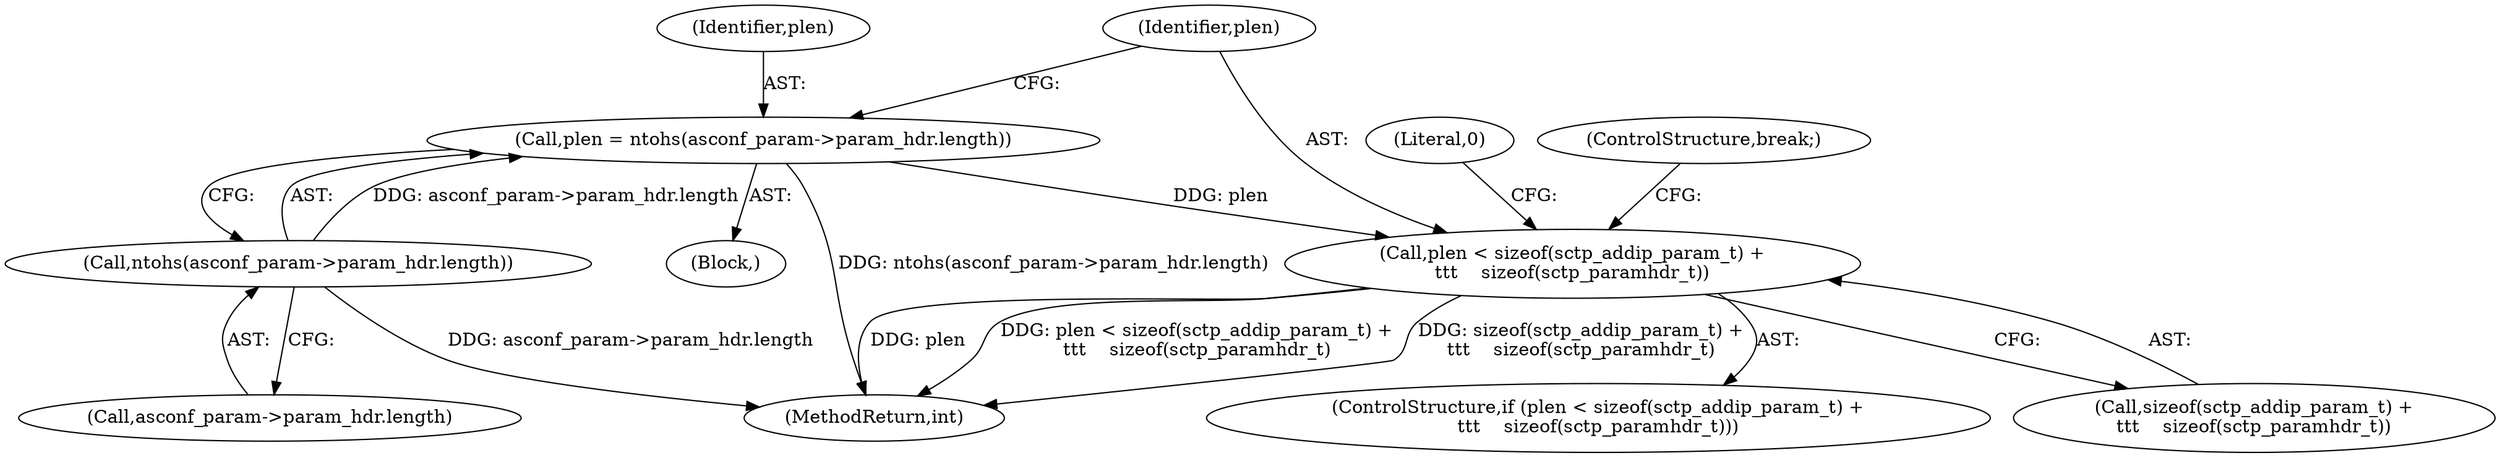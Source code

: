 digraph "1_linux_9de7922bc709eee2f609cd01d98aaedc4cf5ea74_0@API" {
"1000182" [label="(Call,plen < sizeof(sctp_addip_param_t) +\n\t\t\t    sizeof(sctp_paramhdr_t))"];
"1000173" [label="(Call,plen = ntohs(asconf_param->param_hdr.length))"];
"1000175" [label="(Call,ntohs(asconf_param->param_hdr.length))"];
"1000190" [label="(Literal,0)"];
"1000184" [label="(Call,sizeof(sctp_addip_param_t) +\n\t\t\t    sizeof(sctp_paramhdr_t))"];
"1000191" [label="(ControlStructure,break;)"];
"1000173" [label="(Call,plen = ntohs(asconf_param->param_hdr.length))"];
"1000175" [label="(Call,ntohs(asconf_param->param_hdr.length))"];
"1000174" [label="(Identifier,plen)"];
"1000220" [label="(MethodReturn,int)"];
"1000176" [label="(Call,asconf_param->param_hdr.length)"];
"1000162" [label="(Block,)"];
"1000183" [label="(Identifier,plen)"];
"1000181" [label="(ControlStructure,if (plen < sizeof(sctp_addip_param_t) +\n\t\t\t    sizeof(sctp_paramhdr_t)))"];
"1000182" [label="(Call,plen < sizeof(sctp_addip_param_t) +\n\t\t\t    sizeof(sctp_paramhdr_t))"];
"1000182" -> "1000181"  [label="AST: "];
"1000182" -> "1000184"  [label="CFG: "];
"1000183" -> "1000182"  [label="AST: "];
"1000184" -> "1000182"  [label="AST: "];
"1000190" -> "1000182"  [label="CFG: "];
"1000191" -> "1000182"  [label="CFG: "];
"1000182" -> "1000220"  [label="DDG: plen < sizeof(sctp_addip_param_t) +\n\t\t\t    sizeof(sctp_paramhdr_t)"];
"1000182" -> "1000220"  [label="DDG: sizeof(sctp_addip_param_t) +\n\t\t\t    sizeof(sctp_paramhdr_t)"];
"1000182" -> "1000220"  [label="DDG: plen"];
"1000173" -> "1000182"  [label="DDG: plen"];
"1000173" -> "1000162"  [label="AST: "];
"1000173" -> "1000175"  [label="CFG: "];
"1000174" -> "1000173"  [label="AST: "];
"1000175" -> "1000173"  [label="AST: "];
"1000183" -> "1000173"  [label="CFG: "];
"1000173" -> "1000220"  [label="DDG: ntohs(asconf_param->param_hdr.length)"];
"1000175" -> "1000173"  [label="DDG: asconf_param->param_hdr.length"];
"1000175" -> "1000176"  [label="CFG: "];
"1000176" -> "1000175"  [label="AST: "];
"1000175" -> "1000220"  [label="DDG: asconf_param->param_hdr.length"];
}
